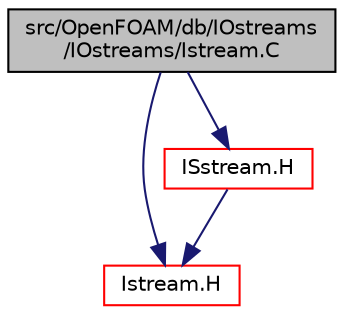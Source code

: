 digraph "src/OpenFOAM/db/IOstreams/IOstreams/Istream.C"
{
  bgcolor="transparent";
  edge [fontname="Helvetica",fontsize="10",labelfontname="Helvetica",labelfontsize="10"];
  node [fontname="Helvetica",fontsize="10",shape=record];
  Node1 [label="src/OpenFOAM/db/IOstreams\l/IOstreams/Istream.C",height=0.2,width=0.4,color="black", fillcolor="grey75", style="filled" fontcolor="black"];
  Node1 -> Node2 [color="midnightblue",fontsize="10",style="solid",fontname="Helvetica"];
  Node2 [label="Istream.H",height=0.2,width=0.4,color="red",URL="$Istream_8H.html"];
  Node1 -> Node3 [color="midnightblue",fontsize="10",style="solid",fontname="Helvetica"];
  Node3 [label="ISstream.H",height=0.2,width=0.4,color="red",URL="$ISstream_8H.html"];
  Node3 -> Node2 [color="midnightblue",fontsize="10",style="solid",fontname="Helvetica"];
}
